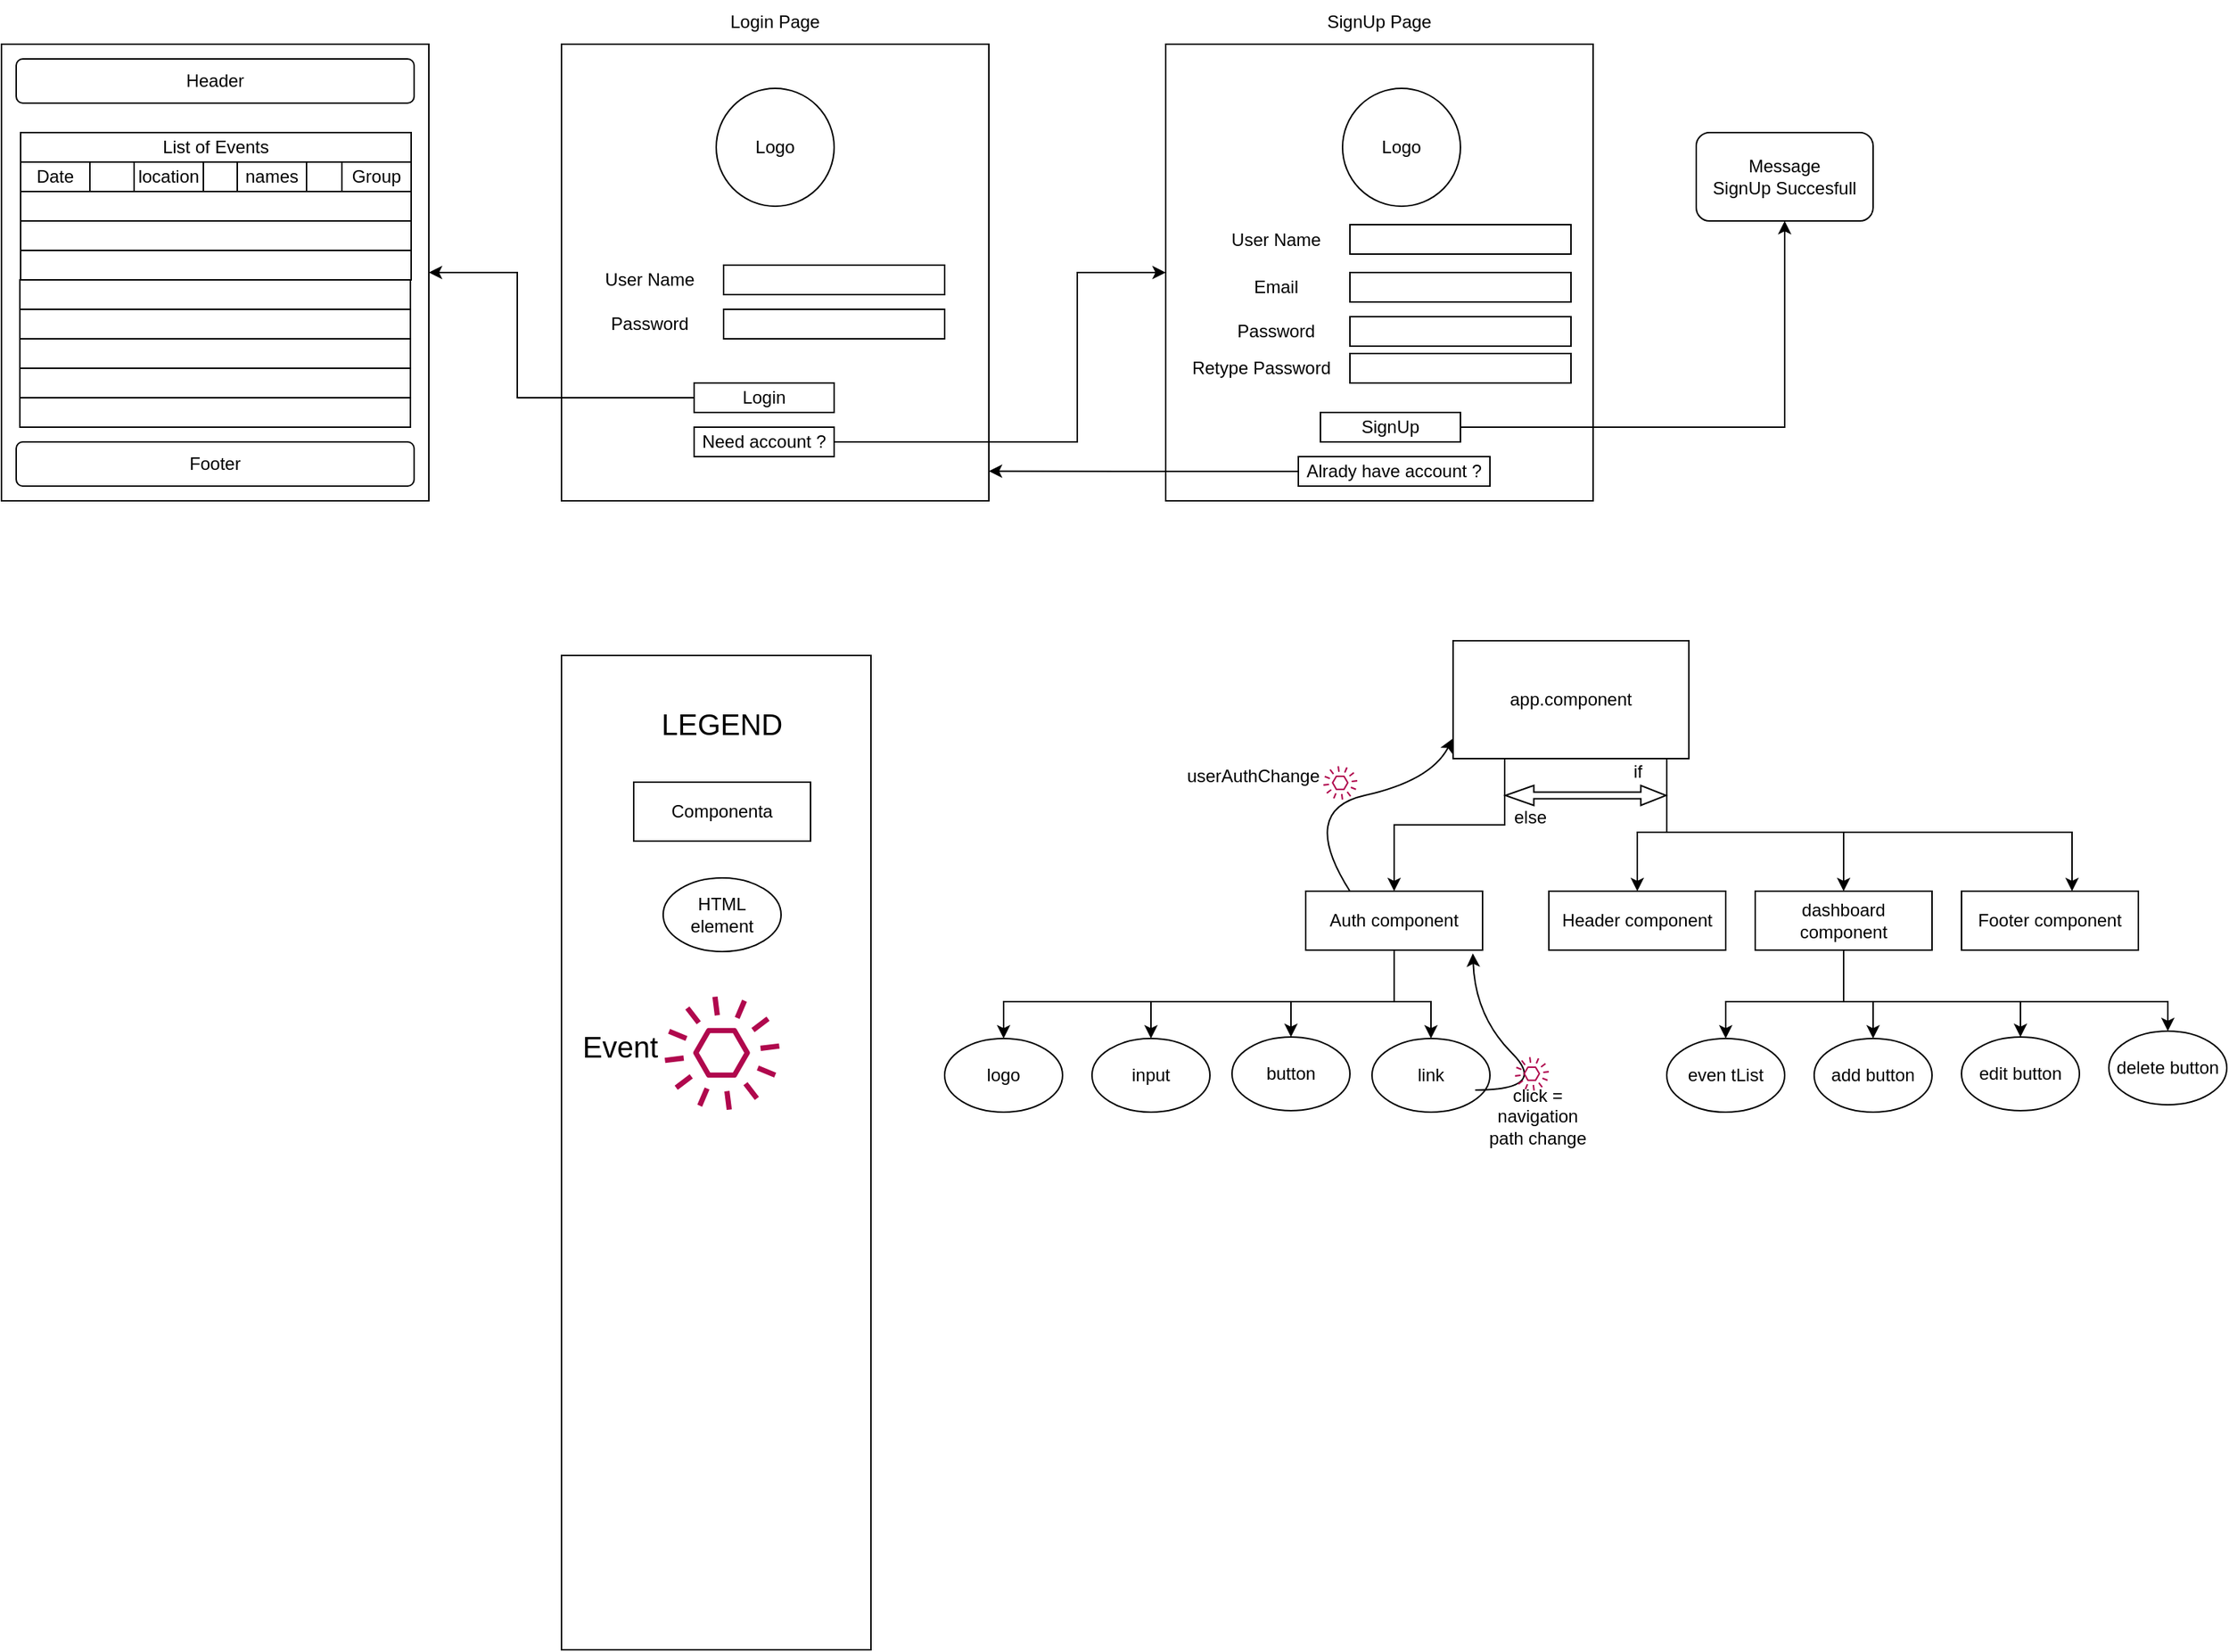 <mxfile version="20.5.3" type="device"><diagram id="Bd3OAo3rRiXnO59_CGu-" name="Page-1"><mxGraphModel dx="2200" dy="702" grid="1" gridSize="10" guides="1" tooltips="1" connect="1" arrows="1" fold="1" page="1" pageScale="1" pageWidth="827" pageHeight="1169" math="0" shadow="0"><root><mxCell id="0"/><mxCell id="1" parent="0"/><mxCell id="rLVG8rHyUCjwkf3PQNdF-117" value="" style="rounded=0;whiteSpace=wrap;html=1;fontSize=12;" vertex="1" parent="1"><mxGeometry x="70" y="495" width="210" height="675" as="geometry"/></mxCell><mxCell id="rLVG8rHyUCjwkf3PQNdF-1" value="" style="rounded=0;whiteSpace=wrap;html=1;" vertex="1" parent="1"><mxGeometry x="70" y="80" width="290" height="310" as="geometry"/></mxCell><mxCell id="rLVG8rHyUCjwkf3PQNdF-2" value="" style="rounded=0;whiteSpace=wrap;html=1;" vertex="1" parent="1"><mxGeometry x="480" y="80" width="290" height="310" as="geometry"/></mxCell><mxCell id="rLVG8rHyUCjwkf3PQNdF-3" value="Login Page" style="text;html=1;strokeColor=none;fillColor=none;align=center;verticalAlign=middle;whiteSpace=wrap;rounded=0;" vertex="1" parent="1"><mxGeometry x="145" y="50" width="140" height="30" as="geometry"/></mxCell><mxCell id="rLVG8rHyUCjwkf3PQNdF-4" value="SignUp Page" style="text;html=1;strokeColor=none;fillColor=none;align=center;verticalAlign=middle;whiteSpace=wrap;rounded=0;" vertex="1" parent="1"><mxGeometry x="555" y="50" width="140" height="30" as="geometry"/></mxCell><mxCell id="rLVG8rHyUCjwkf3PQNdF-5" value="Logo" style="ellipse;whiteSpace=wrap;html=1;aspect=fixed;" vertex="1" parent="1"><mxGeometry x="175" y="110" width="80" height="80" as="geometry"/></mxCell><mxCell id="rLVG8rHyUCjwkf3PQNdF-6" value="" style="rounded=0;whiteSpace=wrap;html=1;" vertex="1" parent="1"><mxGeometry x="180" y="230" width="150" height="20" as="geometry"/></mxCell><mxCell id="rLVG8rHyUCjwkf3PQNdF-7" value="User Name" style="text;html=1;strokeColor=none;fillColor=none;align=center;verticalAlign=middle;whiteSpace=wrap;rounded=0;" vertex="1" parent="1"><mxGeometry x="85" y="225" width="90" height="30" as="geometry"/></mxCell><mxCell id="rLVG8rHyUCjwkf3PQNdF-8" value="Password" style="text;html=1;strokeColor=none;fillColor=none;align=center;verticalAlign=middle;whiteSpace=wrap;rounded=0;" vertex="1" parent="1"><mxGeometry x="85" y="255" width="90" height="30" as="geometry"/></mxCell><mxCell id="rLVG8rHyUCjwkf3PQNdF-9" value="" style="rounded=0;whiteSpace=wrap;html=1;" vertex="1" parent="1"><mxGeometry x="180" y="260" width="150" height="20" as="geometry"/></mxCell><mxCell id="rLVG8rHyUCjwkf3PQNdF-74" style="edgeStyle=orthogonalEdgeStyle;rounded=0;orthogonalLoop=1;jettySize=auto;html=1;entryX=1;entryY=0.5;entryDx=0;entryDy=0;" edge="1" parent="1" source="rLVG8rHyUCjwkf3PQNdF-10" target="rLVG8rHyUCjwkf3PQNdF-36"><mxGeometry relative="1" as="geometry"><Array as="points"><mxPoint x="40" y="320"/><mxPoint x="40" y="235"/></Array></mxGeometry></mxCell><mxCell id="rLVG8rHyUCjwkf3PQNdF-10" value="Login" style="rounded=0;whiteSpace=wrap;html=1;" vertex="1" parent="1"><mxGeometry x="160" y="310" width="95" height="20" as="geometry"/></mxCell><mxCell id="rLVG8rHyUCjwkf3PQNdF-75" style="edgeStyle=orthogonalEdgeStyle;rounded=0;orthogonalLoop=1;jettySize=auto;html=1;" edge="1" parent="1" source="rLVG8rHyUCjwkf3PQNdF-11" target="rLVG8rHyUCjwkf3PQNdF-2"><mxGeometry relative="1" as="geometry"><Array as="points"><mxPoint x="420" y="350"/><mxPoint x="420" y="235"/></Array></mxGeometry></mxCell><mxCell id="rLVG8rHyUCjwkf3PQNdF-11" value="Need account ?" style="rounded=0;whiteSpace=wrap;html=1;" vertex="1" parent="1"><mxGeometry x="160" y="340" width="95" height="20" as="geometry"/></mxCell><mxCell id="rLVG8rHyUCjwkf3PQNdF-12" value="Logo" style="ellipse;whiteSpace=wrap;html=1;aspect=fixed;" vertex="1" parent="1"><mxGeometry x="600" y="110" width="80" height="80" as="geometry"/></mxCell><mxCell id="rLVG8rHyUCjwkf3PQNdF-13" value="" style="rounded=0;whiteSpace=wrap;html=1;" vertex="1" parent="1"><mxGeometry x="605" y="202.5" width="150" height="20" as="geometry"/></mxCell><mxCell id="rLVG8rHyUCjwkf3PQNdF-14" value="User Name" style="text;html=1;strokeColor=none;fillColor=none;align=center;verticalAlign=middle;whiteSpace=wrap;rounded=0;" vertex="1" parent="1"><mxGeometry x="510" y="197.5" width="90" height="30" as="geometry"/></mxCell><mxCell id="rLVG8rHyUCjwkf3PQNdF-15" value="Password" style="text;html=1;strokeColor=none;fillColor=none;align=center;verticalAlign=middle;whiteSpace=wrap;rounded=0;" vertex="1" parent="1"><mxGeometry x="510" y="260" width="90" height="30" as="geometry"/></mxCell><mxCell id="rLVG8rHyUCjwkf3PQNdF-16" value="" style="rounded=0;whiteSpace=wrap;html=1;" vertex="1" parent="1"><mxGeometry x="605" y="265" width="150" height="20" as="geometry"/></mxCell><mxCell id="rLVG8rHyUCjwkf3PQNdF-78" style="edgeStyle=orthogonalEdgeStyle;rounded=0;orthogonalLoop=1;jettySize=auto;html=1;entryX=0.5;entryY=1;entryDx=0;entryDy=0;" edge="1" parent="1" source="rLVG8rHyUCjwkf3PQNdF-17" target="rLVG8rHyUCjwkf3PQNdF-77"><mxGeometry relative="1" as="geometry"/></mxCell><mxCell id="rLVG8rHyUCjwkf3PQNdF-17" value="SignUp" style="rounded=0;whiteSpace=wrap;html=1;" vertex="1" parent="1"><mxGeometry x="585" y="330" width="95" height="20" as="geometry"/></mxCell><mxCell id="rLVG8rHyUCjwkf3PQNdF-76" style="edgeStyle=orthogonalEdgeStyle;rounded=0;orthogonalLoop=1;jettySize=auto;html=1;entryX=1;entryY=0.935;entryDx=0;entryDy=0;entryPerimeter=0;" edge="1" parent="1" source="rLVG8rHyUCjwkf3PQNdF-18" target="rLVG8rHyUCjwkf3PQNdF-1"><mxGeometry relative="1" as="geometry"/></mxCell><mxCell id="rLVG8rHyUCjwkf3PQNdF-18" value="Alrady have account ?" style="rounded=0;whiteSpace=wrap;html=1;" vertex="1" parent="1"><mxGeometry x="570" y="360" width="130" height="20" as="geometry"/></mxCell><mxCell id="rLVG8rHyUCjwkf3PQNdF-19" value="" style="rounded=0;whiteSpace=wrap;html=1;" vertex="1" parent="1"><mxGeometry x="605" y="290" width="150" height="20" as="geometry"/></mxCell><mxCell id="rLVG8rHyUCjwkf3PQNdF-20" value="Retype Password" style="text;html=1;strokeColor=none;fillColor=none;align=center;verticalAlign=middle;whiteSpace=wrap;rounded=0;" vertex="1" parent="1"><mxGeometry x="490" y="285" width="110" height="30" as="geometry"/></mxCell><mxCell id="rLVG8rHyUCjwkf3PQNdF-21" value="" style="rounded=0;whiteSpace=wrap;html=1;" vertex="1" parent="1"><mxGeometry x="605" y="235" width="150" height="20" as="geometry"/></mxCell><mxCell id="rLVG8rHyUCjwkf3PQNdF-22" value="Email" style="text;html=1;strokeColor=none;fillColor=none;align=center;verticalAlign=middle;whiteSpace=wrap;rounded=0;" vertex="1" parent="1"><mxGeometry x="510" y="230" width="90" height="30" as="geometry"/></mxCell><mxCell id="rLVG8rHyUCjwkf3PQNdF-36" value="" style="rounded=0;whiteSpace=wrap;html=1;" vertex="1" parent="1"><mxGeometry x="-310" y="80" width="290" height="310" as="geometry"/></mxCell><mxCell id="rLVG8rHyUCjwkf3PQNdF-38" value="Header" style="rounded=1;whiteSpace=wrap;html=1;" vertex="1" parent="1"><mxGeometry x="-300" y="90" width="270" height="30" as="geometry"/></mxCell><mxCell id="rLVG8rHyUCjwkf3PQNdF-39" value="Footer" style="rounded=1;whiteSpace=wrap;html=1;" vertex="1" parent="1"><mxGeometry x="-300" y="350" width="270" height="30" as="geometry"/></mxCell><mxCell id="rLVG8rHyUCjwkf3PQNdF-40" value="List of Events" style="rounded=0;whiteSpace=wrap;html=1;" vertex="1" parent="1"><mxGeometry x="-297" y="140" width="265" height="20" as="geometry"/></mxCell><mxCell id="rLVG8rHyUCjwkf3PQNdF-41" value="Date" style="rounded=0;whiteSpace=wrap;html=1;" vertex="1" parent="1"><mxGeometry x="-297" y="160" width="47" height="20" as="geometry"/></mxCell><mxCell id="rLVG8rHyUCjwkf3PQNdF-42" value="" style="rounded=0;whiteSpace=wrap;html=1;" vertex="1" parent="1"><mxGeometry x="-297" y="180" width="265" height="20" as="geometry"/></mxCell><mxCell id="rLVG8rHyUCjwkf3PQNdF-43" value="location" style="rounded=0;whiteSpace=wrap;html=1;" vertex="1" parent="1"><mxGeometry x="-220" y="160" width="47" height="20" as="geometry"/></mxCell><mxCell id="rLVG8rHyUCjwkf3PQNdF-44" value="names" style="rounded=0;whiteSpace=wrap;html=1;" vertex="1" parent="1"><mxGeometry x="-150" y="160" width="47" height="20" as="geometry"/></mxCell><mxCell id="rLVG8rHyUCjwkf3PQNdF-45" value="Group" style="rounded=0;whiteSpace=wrap;html=1;" vertex="1" parent="1"><mxGeometry x="-79" y="160" width="47" height="20" as="geometry"/></mxCell><mxCell id="rLVG8rHyUCjwkf3PQNdF-46" value="" style="rounded=0;whiteSpace=wrap;html=1;" vertex="1" parent="1"><mxGeometry x="-297" y="200" width="265" height="20" as="geometry"/></mxCell><mxCell id="rLVG8rHyUCjwkf3PQNdF-47" value="" style="rounded=0;whiteSpace=wrap;html=1;" vertex="1" parent="1"><mxGeometry x="-297" y="220" width="265" height="20" as="geometry"/></mxCell><mxCell id="rLVG8rHyUCjwkf3PQNdF-48" value="" style="rounded=0;whiteSpace=wrap;html=1;" vertex="1" parent="1"><mxGeometry x="-297.5" y="240" width="265" height="20" as="geometry"/></mxCell><mxCell id="rLVG8rHyUCjwkf3PQNdF-49" value="" style="rounded=0;whiteSpace=wrap;html=1;" vertex="1" parent="1"><mxGeometry x="-297.5" y="260" width="265" height="20" as="geometry"/></mxCell><mxCell id="rLVG8rHyUCjwkf3PQNdF-50" value="" style="rounded=0;whiteSpace=wrap;html=1;" vertex="1" parent="1"><mxGeometry x="-297.5" y="280" width="265" height="20" as="geometry"/></mxCell><mxCell id="rLVG8rHyUCjwkf3PQNdF-51" value="" style="rounded=0;whiteSpace=wrap;html=1;" vertex="1" parent="1"><mxGeometry x="-297.5" y="300" width="265" height="20" as="geometry"/></mxCell><mxCell id="rLVG8rHyUCjwkf3PQNdF-52" value="" style="rounded=0;whiteSpace=wrap;html=1;" vertex="1" parent="1"><mxGeometry x="-297.5" y="320" width="265" height="20" as="geometry"/></mxCell><mxCell id="rLVG8rHyUCjwkf3PQNdF-68" style="edgeStyle=orthogonalEdgeStyle;rounded=0;orthogonalLoop=1;jettySize=auto;html=1;entryX=0.5;entryY=0;entryDx=0;entryDy=0;" edge="1" parent="1" source="rLVG8rHyUCjwkf3PQNdF-53" target="rLVG8rHyUCjwkf3PQNdF-62"><mxGeometry relative="1" as="geometry"><Array as="points"><mxPoint x="820" y="615"/><mxPoint x="940" y="615"/></Array></mxGeometry></mxCell><mxCell id="rLVG8rHyUCjwkf3PQNdF-71" style="edgeStyle=orthogonalEdgeStyle;rounded=0;orthogonalLoop=1;jettySize=auto;html=1;entryX=0.5;entryY=0;entryDx=0;entryDy=0;" edge="1" parent="1" source="rLVG8rHyUCjwkf3PQNdF-53" target="rLVG8rHyUCjwkf3PQNdF-64"><mxGeometry relative="1" as="geometry"><Array as="points"><mxPoint x="820" y="615"/><mxPoint x="800" y="615"/></Array></mxGeometry></mxCell><mxCell id="rLVG8rHyUCjwkf3PQNdF-72" style="edgeStyle=orthogonalEdgeStyle;rounded=0;orthogonalLoop=1;jettySize=auto;html=1;" edge="1" parent="1" source="rLVG8rHyUCjwkf3PQNdF-53" target="rLVG8rHyUCjwkf3PQNdF-65"><mxGeometry relative="1" as="geometry"><Array as="points"><mxPoint x="820" y="615"/><mxPoint x="1095" y="615"/></Array></mxGeometry></mxCell><mxCell id="rLVG8rHyUCjwkf3PQNdF-84" style="edgeStyle=orthogonalEdgeStyle;rounded=0;orthogonalLoop=1;jettySize=auto;html=1;" edge="1" parent="1" source="rLVG8rHyUCjwkf3PQNdF-53" target="rLVG8rHyUCjwkf3PQNdF-55"><mxGeometry relative="1" as="geometry"><Array as="points"><mxPoint x="710" y="610"/><mxPoint x="635" y="610"/></Array></mxGeometry></mxCell><mxCell id="rLVG8rHyUCjwkf3PQNdF-53" value="app.component" style="rounded=0;whiteSpace=wrap;html=1;" vertex="1" parent="1"><mxGeometry x="675" y="485" width="160" height="80" as="geometry"/></mxCell><mxCell id="rLVG8rHyUCjwkf3PQNdF-58" style="edgeStyle=orthogonalEdgeStyle;rounded=0;orthogonalLoop=1;jettySize=auto;html=1;entryX=0.5;entryY=0;entryDx=0;entryDy=0;" edge="1" parent="1" source="rLVG8rHyUCjwkf3PQNdF-55" target="rLVG8rHyUCjwkf3PQNdF-100"><mxGeometry relative="1" as="geometry"><mxPoint x="300.053" y="760" as="targetPoint"/><Array as="points"><mxPoint x="635" y="730"/><mxPoint x="370" y="730"/><mxPoint x="370" y="750"/></Array></mxGeometry></mxCell><mxCell id="rLVG8rHyUCjwkf3PQNdF-59" style="edgeStyle=orthogonalEdgeStyle;rounded=0;orthogonalLoop=1;jettySize=auto;html=1;entryX=0.5;entryY=0;entryDx=0;entryDy=0;" edge="1" parent="1" source="rLVG8rHyUCjwkf3PQNdF-55" target="rLVG8rHyUCjwkf3PQNdF-99"><mxGeometry relative="1" as="geometry"><mxPoint x="460" y="760" as="targetPoint"/><Array as="points"><mxPoint x="635" y="730"/><mxPoint x="470" y="730"/></Array></mxGeometry></mxCell><mxCell id="rLVG8rHyUCjwkf3PQNdF-81" style="edgeStyle=orthogonalEdgeStyle;rounded=0;orthogonalLoop=1;jettySize=auto;html=1;entryX=0.5;entryY=0;entryDx=0;entryDy=0;" edge="1" parent="1" source="rLVG8rHyUCjwkf3PQNdF-55" target="rLVG8rHyUCjwkf3PQNdF-101"><mxGeometry relative="1" as="geometry"><mxPoint x="560.053" y="760" as="targetPoint"/><Array as="points"><mxPoint x="635" y="730"/><mxPoint x="565" y="730"/></Array></mxGeometry></mxCell><mxCell id="rLVG8rHyUCjwkf3PQNdF-82" style="edgeStyle=orthogonalEdgeStyle;rounded=0;orthogonalLoop=1;jettySize=auto;html=1;entryX=0.5;entryY=0;entryDx=0;entryDy=0;" edge="1" parent="1" source="rLVG8rHyUCjwkf3PQNdF-55" target="rLVG8rHyUCjwkf3PQNdF-102"><mxGeometry relative="1" as="geometry"><mxPoint x="695" y="760" as="targetPoint"/><Array as="points"><mxPoint x="635" y="730"/><mxPoint x="660" y="730"/></Array></mxGeometry></mxCell><mxCell id="rLVG8rHyUCjwkf3PQNdF-55" value="Auth component" style="rounded=0;whiteSpace=wrap;html=1;" vertex="1" parent="1"><mxGeometry x="575" y="655" width="120" height="40" as="geometry"/></mxCell><mxCell id="rLVG8rHyUCjwkf3PQNdF-90" style="edgeStyle=orthogonalEdgeStyle;rounded=0;orthogonalLoop=1;jettySize=auto;html=1;entryX=0.5;entryY=0;entryDx=0;entryDy=0;" edge="1" parent="1" source="rLVG8rHyUCjwkf3PQNdF-62" target="rLVG8rHyUCjwkf3PQNdF-118"><mxGeometry relative="1" as="geometry"><mxPoint x="859.941" y="760.0" as="targetPoint"/><Array as="points"><mxPoint x="940" y="730"/><mxPoint x="860" y="730"/></Array></mxGeometry></mxCell><mxCell id="rLVG8rHyUCjwkf3PQNdF-91" style="edgeStyle=orthogonalEdgeStyle;rounded=0;orthogonalLoop=1;jettySize=auto;html=1;entryX=0.5;entryY=0;entryDx=0;entryDy=0;" edge="1" parent="1" source="rLVG8rHyUCjwkf3PQNdF-62" target="rLVG8rHyUCjwkf3PQNdF-119"><mxGeometry relative="1" as="geometry"><mxPoint x="1000" y="810" as="targetPoint"/><Array as="points"><mxPoint x="940" y="730"/><mxPoint x="960" y="730"/></Array></mxGeometry></mxCell><mxCell id="rLVG8rHyUCjwkf3PQNdF-92" style="edgeStyle=orthogonalEdgeStyle;rounded=0;orthogonalLoop=1;jettySize=auto;html=1;entryX=0.5;entryY=0;entryDx=0;entryDy=0;" edge="1" parent="1" source="rLVG8rHyUCjwkf3PQNdF-62" target="rLVG8rHyUCjwkf3PQNdF-120"><mxGeometry relative="1" as="geometry"><mxPoint x="1139.941" y="760.0" as="targetPoint"/><Array as="points"><mxPoint x="940" y="730"/><mxPoint x="1060" y="730"/></Array></mxGeometry></mxCell><mxCell id="rLVG8rHyUCjwkf3PQNdF-93" style="edgeStyle=orthogonalEdgeStyle;rounded=0;orthogonalLoop=1;jettySize=auto;html=1;entryX=0.5;entryY=0;entryDx=0;entryDy=0;" edge="1" parent="1" source="rLVG8rHyUCjwkf3PQNdF-62" target="rLVG8rHyUCjwkf3PQNdF-121"><mxGeometry relative="1" as="geometry"><mxPoint x="1280" y="800" as="targetPoint"/><Array as="points"><mxPoint x="940" y="730"/><mxPoint x="1160" y="730"/></Array></mxGeometry></mxCell><mxCell id="rLVG8rHyUCjwkf3PQNdF-62" value="dashboard component" style="rounded=0;whiteSpace=wrap;html=1;" vertex="1" parent="1"><mxGeometry x="880" y="655" width="120" height="40" as="geometry"/></mxCell><mxCell id="rLVG8rHyUCjwkf3PQNdF-64" value="Header component" style="rounded=0;whiteSpace=wrap;html=1;" vertex="1" parent="1"><mxGeometry x="740" y="655" width="120" height="40" as="geometry"/></mxCell><mxCell id="rLVG8rHyUCjwkf3PQNdF-65" value="Footer component" style="rounded=0;whiteSpace=wrap;html=1;" vertex="1" parent="1"><mxGeometry x="1020" y="655" width="120" height="40" as="geometry"/></mxCell><mxCell id="rLVG8rHyUCjwkf3PQNdF-77" value="Message&lt;br&gt;SignUp Succesfull" style="rounded=1;whiteSpace=wrap;html=1;" vertex="1" parent="1"><mxGeometry x="840" y="140" width="120" height="60" as="geometry"/></mxCell><mxCell id="rLVG8rHyUCjwkf3PQNdF-94" value="HTML element" style="ellipse;whiteSpace=wrap;html=1;" vertex="1" parent="1"><mxGeometry x="139" y="646" width="80" height="50" as="geometry"/></mxCell><mxCell id="rLVG8rHyUCjwkf3PQNdF-95" value="Componenta" style="rounded=0;whiteSpace=wrap;html=1;" vertex="1" parent="1"><mxGeometry x="119" y="581" width="120" height="40" as="geometry"/></mxCell><mxCell id="rLVG8rHyUCjwkf3PQNdF-98" value="LEGEND" style="text;html=1;strokeColor=none;fillColor=none;align=center;verticalAlign=middle;whiteSpace=wrap;rounded=0;fontSize=20;" vertex="1" parent="1"><mxGeometry x="129" y="511" width="100" height="60" as="geometry"/></mxCell><mxCell id="rLVG8rHyUCjwkf3PQNdF-99" value="input" style="ellipse;whiteSpace=wrap;html=1;" vertex="1" parent="1"><mxGeometry x="430" y="755" width="80" height="50" as="geometry"/></mxCell><mxCell id="rLVG8rHyUCjwkf3PQNdF-100" value="logo" style="ellipse;whiteSpace=wrap;html=1;" vertex="1" parent="1"><mxGeometry x="330" y="755" width="80" height="50" as="geometry"/></mxCell><mxCell id="rLVG8rHyUCjwkf3PQNdF-101" value="button" style="ellipse;whiteSpace=wrap;html=1;" vertex="1" parent="1"><mxGeometry x="525" y="754" width="80" height="50" as="geometry"/></mxCell><mxCell id="rLVG8rHyUCjwkf3PQNdF-102" value="link" style="ellipse;whiteSpace=wrap;html=1;" vertex="1" parent="1"><mxGeometry x="620" y="755" width="80" height="50" as="geometry"/></mxCell><mxCell id="rLVG8rHyUCjwkf3PQNdF-103" value="" style="sketch=0;outlineConnect=0;fontColor=#232F3E;gradientColor=none;fillColor=#B0084D;strokeColor=none;dashed=0;verticalLabelPosition=bottom;verticalAlign=top;align=center;html=1;fontSize=12;fontStyle=0;aspect=fixed;pointerEvents=1;shape=mxgraph.aws4.event;" vertex="1" parent="1"><mxGeometry x="587" y="570" width="23" height="23" as="geometry"/></mxCell><mxCell id="rLVG8rHyUCjwkf3PQNdF-104" value="" style="sketch=0;outlineConnect=0;fontColor=#232F3E;gradientColor=none;fillColor=#B0084D;strokeColor=none;dashed=0;verticalLabelPosition=bottom;verticalAlign=top;align=center;html=1;fontSize=12;fontStyle=0;aspect=fixed;pointerEvents=1;shape=mxgraph.aws4.event;" vertex="1" parent="1"><mxGeometry x="140" y="726" width="78" height="78" as="geometry"/></mxCell><mxCell id="rLVG8rHyUCjwkf3PQNdF-105" value="Event" style="text;html=1;strokeColor=none;fillColor=none;align=center;verticalAlign=middle;whiteSpace=wrap;rounded=0;fontSize=20;" vertex="1" parent="1"><mxGeometry x="80" y="745" width="60" height="30" as="geometry"/></mxCell><mxCell id="rLVG8rHyUCjwkf3PQNdF-106" value="" style="curved=1;endArrow=classic;html=1;rounded=0;fontSize=20;exitX=0.25;exitY=0;exitDx=0;exitDy=0;entryX=-0.002;entryY=0.832;entryDx=0;entryDy=0;entryPerimeter=0;" edge="1" parent="1" source="rLVG8rHyUCjwkf3PQNdF-55" target="rLVG8rHyUCjwkf3PQNdF-53"><mxGeometry width="50" height="50" relative="1" as="geometry"><mxPoint x="710" y="650" as="sourcePoint"/><mxPoint x="760" y="600" as="targetPoint"/><Array as="points"><mxPoint x="570" y="600"/><mxPoint x="660" y="580"/></Array></mxGeometry></mxCell><mxCell id="rLVG8rHyUCjwkf3PQNdF-109" value="userAuthChange" style="text;html=1;strokeColor=none;fillColor=none;align=center;verticalAlign=middle;whiteSpace=wrap;rounded=0;fontSize=12;" vertex="1" parent="1"><mxGeometry x="492" y="569" width="95" height="15" as="geometry"/></mxCell><mxCell id="rLVG8rHyUCjwkf3PQNdF-110" value="" style="curved=1;endArrow=classic;html=1;rounded=0;fontSize=12;entryX=0.945;entryY=1.057;entryDx=0;entryDy=0;entryPerimeter=0;" edge="1" parent="1" target="rLVG8rHyUCjwkf3PQNdF-55"><mxGeometry width="50" height="50" relative="1" as="geometry"><mxPoint x="690" y="790" as="sourcePoint"/><mxPoint x="740" y="740" as="targetPoint"/><Array as="points"><mxPoint x="740" y="790"/><mxPoint x="690" y="740"/></Array></mxGeometry></mxCell><mxCell id="rLVG8rHyUCjwkf3PQNdF-111" value="" style="sketch=0;outlineConnect=0;fontColor=#232F3E;gradientColor=none;fillColor=#B0084D;strokeColor=none;dashed=0;verticalLabelPosition=bottom;verticalAlign=top;align=center;html=1;fontSize=12;fontStyle=0;aspect=fixed;pointerEvents=1;shape=mxgraph.aws4.event;" vertex="1" parent="1"><mxGeometry x="717" y="767.5" width="23" height="23" as="geometry"/></mxCell><mxCell id="rLVG8rHyUCjwkf3PQNdF-112" value="click = navigation path change" style="text;html=1;strokeColor=none;fillColor=none;align=center;verticalAlign=middle;whiteSpace=wrap;rounded=0;fontSize=12;" vertex="1" parent="1"><mxGeometry x="695" y="800" width="75" height="15" as="geometry"/></mxCell><mxCell id="rLVG8rHyUCjwkf3PQNdF-114" value="" style="shape=flexArrow;endArrow=classic;startArrow=classic;html=1;rounded=0;fontSize=12;endWidth=8.056;endSize=5.375;startWidth=8.056;startSize=6.094;width=4.444;" edge="1" parent="1"><mxGeometry width="100" height="100" relative="1" as="geometry"><mxPoint x="710" y="590" as="sourcePoint"/><mxPoint x="820" y="590" as="targetPoint"/></mxGeometry></mxCell><mxCell id="rLVG8rHyUCjwkf3PQNdF-115" value="if" style="text;html=1;strokeColor=none;fillColor=none;align=center;verticalAlign=middle;whiteSpace=wrap;rounded=0;fontSize=12;" vertex="1" parent="1"><mxGeometry x="787.5" y="569" width="25" height="10" as="geometry"/></mxCell><mxCell id="rLVG8rHyUCjwkf3PQNdF-116" value="else" style="text;html=1;strokeColor=none;fillColor=none;align=center;verticalAlign=middle;whiteSpace=wrap;rounded=0;fontSize=12;" vertex="1" parent="1"><mxGeometry x="715" y="600" width="25" height="10" as="geometry"/></mxCell><mxCell id="rLVG8rHyUCjwkf3PQNdF-118" value="even tList" style="ellipse;whiteSpace=wrap;html=1;" vertex="1" parent="1"><mxGeometry x="820" y="755" width="80" height="50" as="geometry"/></mxCell><mxCell id="rLVG8rHyUCjwkf3PQNdF-119" value="add button" style="ellipse;whiteSpace=wrap;html=1;" vertex="1" parent="1"><mxGeometry x="920" y="755" width="80" height="50" as="geometry"/></mxCell><mxCell id="rLVG8rHyUCjwkf3PQNdF-120" value="edit button" style="ellipse;whiteSpace=wrap;html=1;" vertex="1" parent="1"><mxGeometry x="1020" y="754" width="80" height="50" as="geometry"/></mxCell><mxCell id="rLVG8rHyUCjwkf3PQNdF-121" value="delete button" style="ellipse;whiteSpace=wrap;html=1;" vertex="1" parent="1"><mxGeometry x="1120" y="750" width="80" height="50" as="geometry"/></mxCell></root></mxGraphModel></diagram></mxfile>
